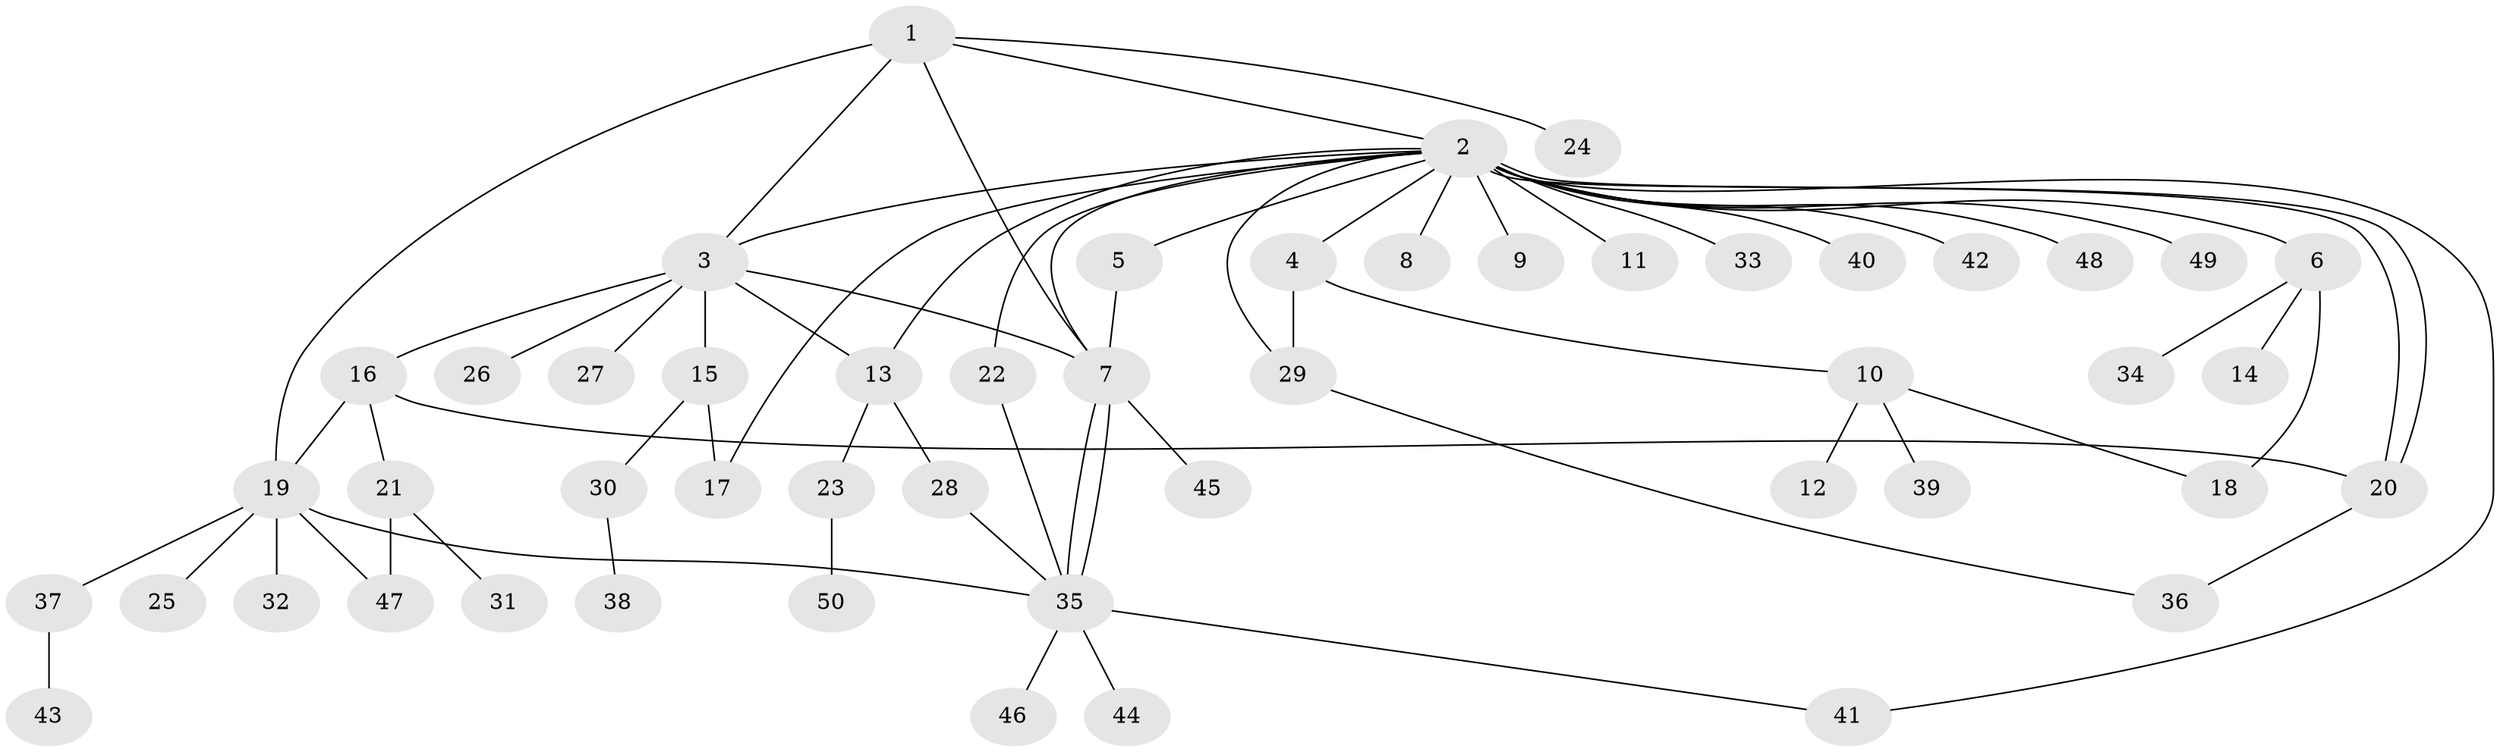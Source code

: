 // Generated by graph-tools (version 1.1) at 2025/14/03/09/25 04:14:43]
// undirected, 50 vertices, 67 edges
graph export_dot {
graph [start="1"]
  node [color=gray90,style=filled];
  1;
  2;
  3;
  4;
  5;
  6;
  7;
  8;
  9;
  10;
  11;
  12;
  13;
  14;
  15;
  16;
  17;
  18;
  19;
  20;
  21;
  22;
  23;
  24;
  25;
  26;
  27;
  28;
  29;
  30;
  31;
  32;
  33;
  34;
  35;
  36;
  37;
  38;
  39;
  40;
  41;
  42;
  43;
  44;
  45;
  46;
  47;
  48;
  49;
  50;
  1 -- 2;
  1 -- 3;
  1 -- 7;
  1 -- 19;
  1 -- 24;
  2 -- 3;
  2 -- 4;
  2 -- 5;
  2 -- 6;
  2 -- 7;
  2 -- 8;
  2 -- 9;
  2 -- 11;
  2 -- 13;
  2 -- 17;
  2 -- 20;
  2 -- 20;
  2 -- 22;
  2 -- 29;
  2 -- 33;
  2 -- 40;
  2 -- 41;
  2 -- 42;
  2 -- 48;
  2 -- 49;
  3 -- 7;
  3 -- 13;
  3 -- 15;
  3 -- 16;
  3 -- 26;
  3 -- 27;
  4 -- 10;
  4 -- 29;
  5 -- 7;
  6 -- 14;
  6 -- 18;
  6 -- 34;
  7 -- 35;
  7 -- 35;
  7 -- 45;
  10 -- 12;
  10 -- 18;
  10 -- 39;
  13 -- 23;
  13 -- 28;
  15 -- 17;
  15 -- 30;
  16 -- 19;
  16 -- 20;
  16 -- 21;
  19 -- 25;
  19 -- 32;
  19 -- 35;
  19 -- 37;
  19 -- 47;
  20 -- 36;
  21 -- 31;
  21 -- 47;
  22 -- 35;
  23 -- 50;
  28 -- 35;
  29 -- 36;
  30 -- 38;
  35 -- 41;
  35 -- 44;
  35 -- 46;
  37 -- 43;
}
